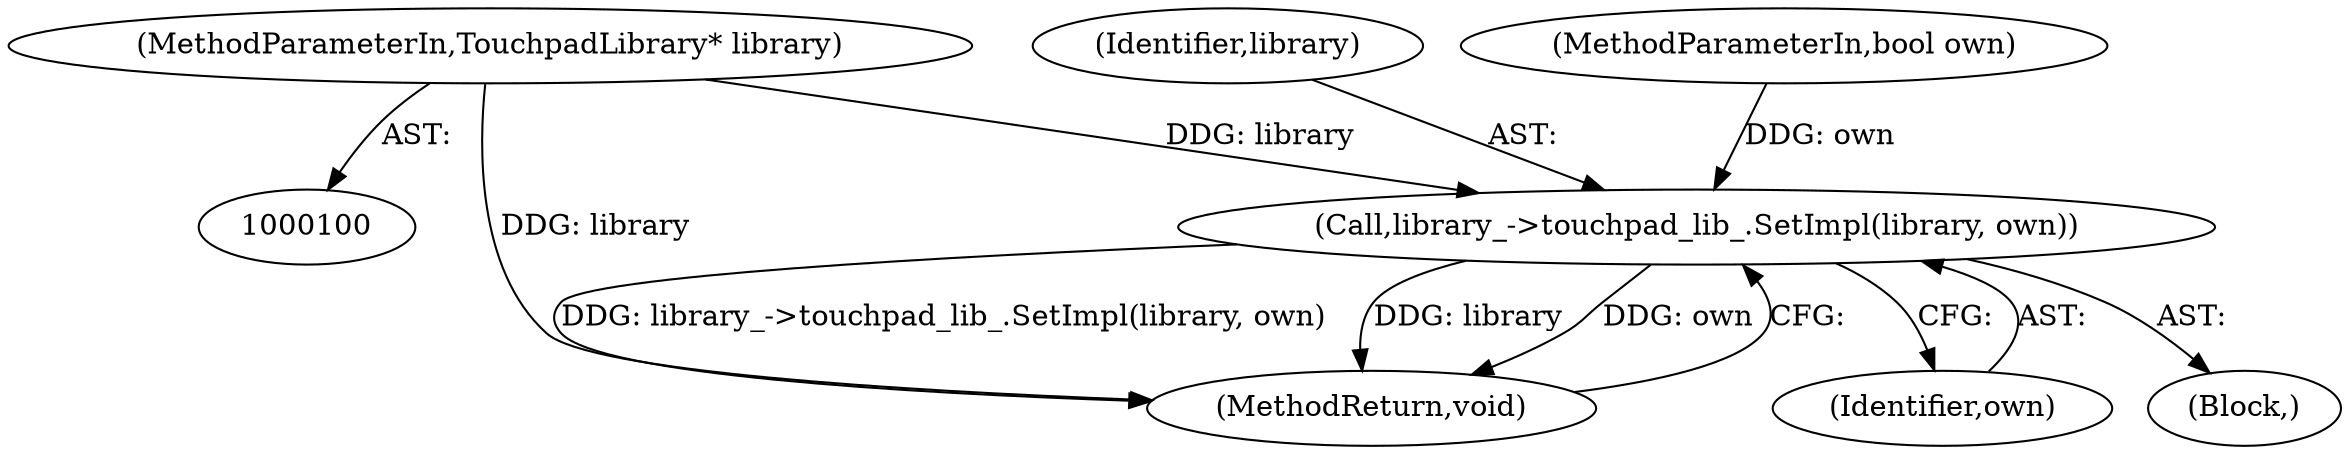 digraph "1_Chrome_b3ae5db129f88dae153880e84bdabea8ce2ca89b_27@pointer" {
"1000101" [label="(MethodParameterIn,TouchpadLibrary* library)"];
"1000104" [label="(Call,library_->touchpad_lib_.SetImpl(library, own))"];
"1000105" [label="(Identifier,library)"];
"1000101" [label="(MethodParameterIn,TouchpadLibrary* library)"];
"1000102" [label="(MethodParameterIn,bool own)"];
"1000103" [label="(Block,)"];
"1000104" [label="(Call,library_->touchpad_lib_.SetImpl(library, own))"];
"1000107" [label="(MethodReturn,void)"];
"1000106" [label="(Identifier,own)"];
"1000101" -> "1000100"  [label="AST: "];
"1000101" -> "1000107"  [label="DDG: library"];
"1000101" -> "1000104"  [label="DDG: library"];
"1000104" -> "1000103"  [label="AST: "];
"1000104" -> "1000106"  [label="CFG: "];
"1000105" -> "1000104"  [label="AST: "];
"1000106" -> "1000104"  [label="AST: "];
"1000107" -> "1000104"  [label="CFG: "];
"1000104" -> "1000107"  [label="DDG: library_->touchpad_lib_.SetImpl(library, own)"];
"1000104" -> "1000107"  [label="DDG: library"];
"1000104" -> "1000107"  [label="DDG: own"];
"1000102" -> "1000104"  [label="DDG: own"];
}
